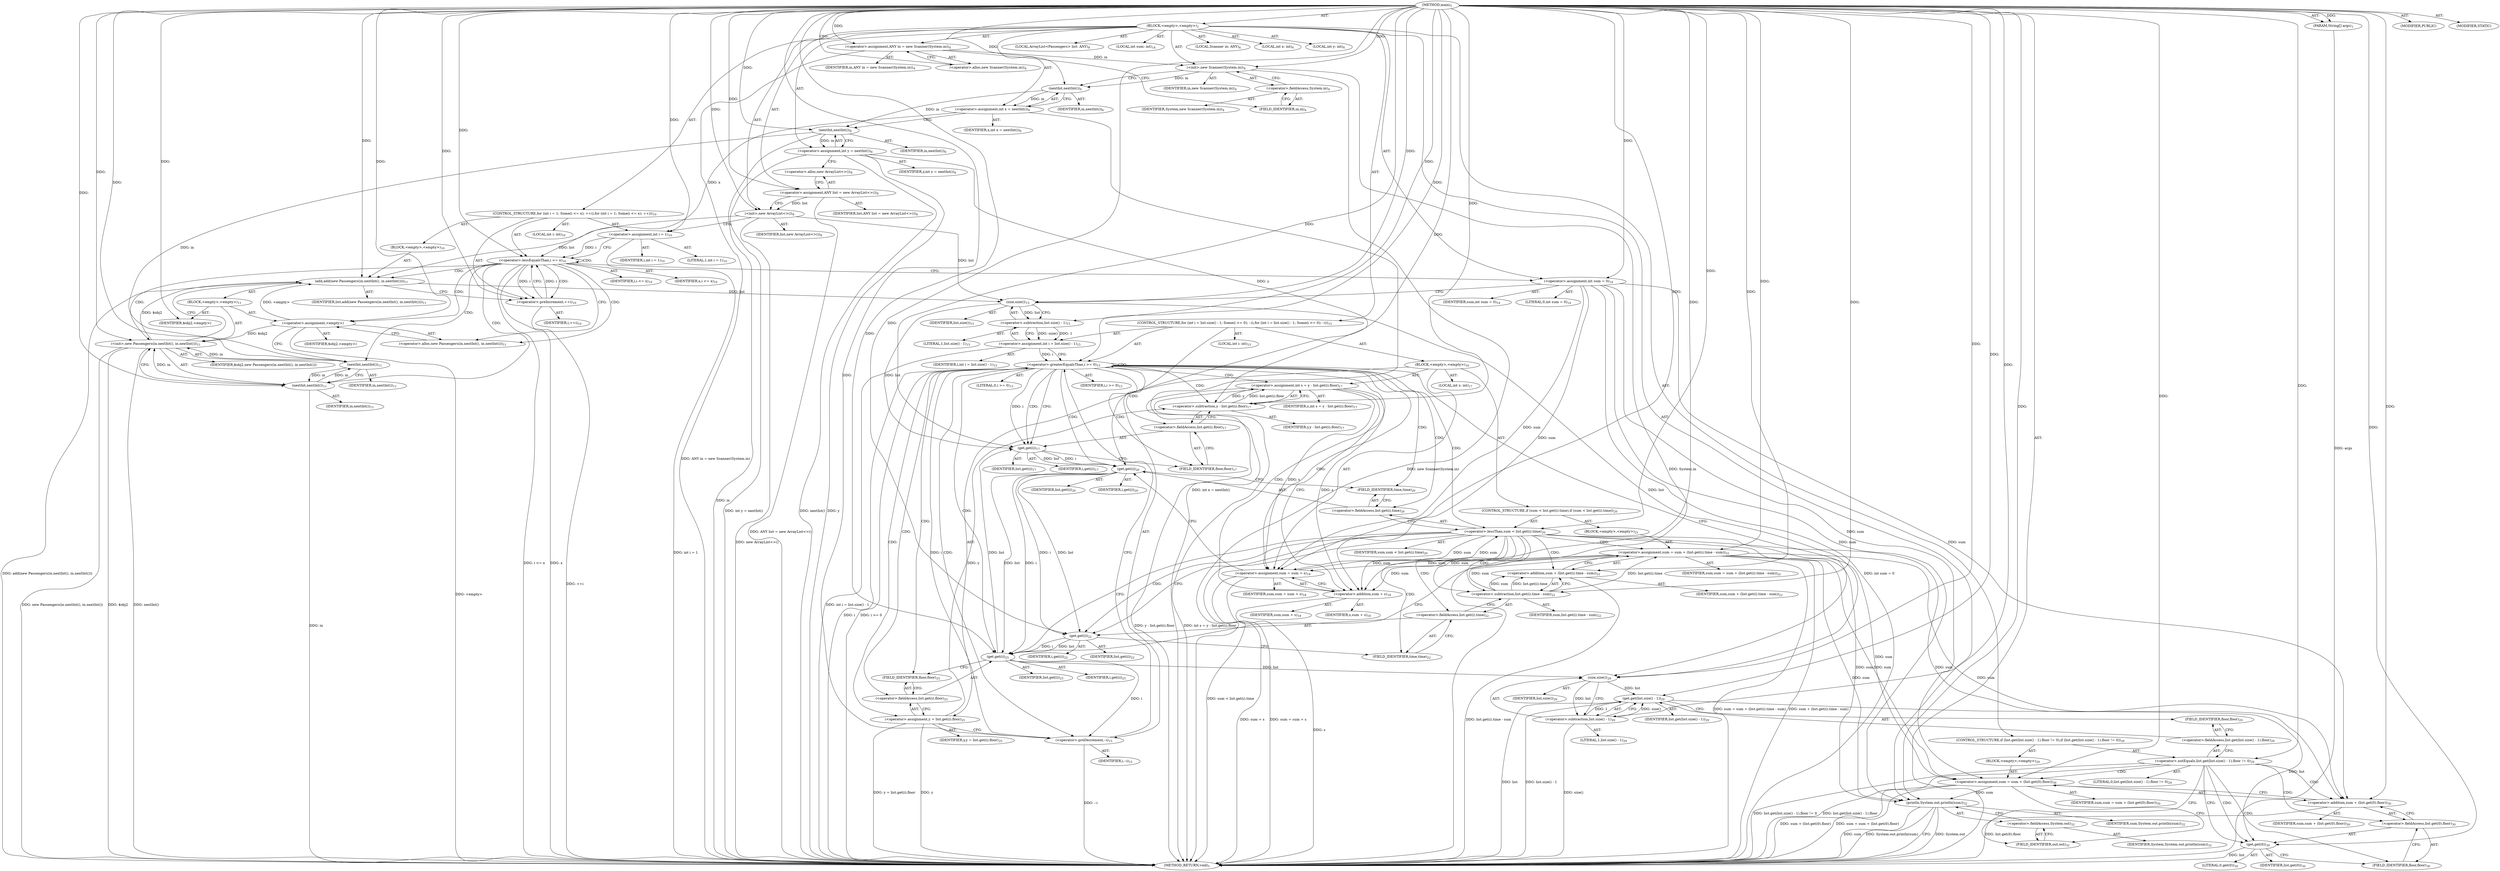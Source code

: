 digraph "main" {  
"21" [label = <(METHOD,main)<SUB>1</SUB>> ]
"22" [label = <(PARAM,String[] args)<SUB>1</SUB>> ]
"23" [label = <(BLOCK,&lt;empty&gt;,&lt;empty&gt;)<SUB>1</SUB>> ]
"4" [label = <(LOCAL,Scanner in: ANY)<SUB>4</SUB>> ]
"24" [label = <(&lt;operator&gt;.assignment,ANY in = new Scanner(System.in))<SUB>4</SUB>> ]
"25" [label = <(IDENTIFIER,in,ANY in = new Scanner(System.in))<SUB>4</SUB>> ]
"26" [label = <(&lt;operator&gt;.alloc,new Scanner(System.in))<SUB>4</SUB>> ]
"27" [label = <(&lt;init&gt;,new Scanner(System.in))<SUB>4</SUB>> ]
"3" [label = <(IDENTIFIER,in,new Scanner(System.in))<SUB>4</SUB>> ]
"28" [label = <(&lt;operator&gt;.fieldAccess,System.in)<SUB>4</SUB>> ]
"29" [label = <(IDENTIFIER,System,new Scanner(System.in))<SUB>4</SUB>> ]
"30" [label = <(FIELD_IDENTIFIER,in,in)<SUB>4</SUB>> ]
"31" [label = <(LOCAL,int x: int)<SUB>6</SUB>> ]
"32" [label = <(LOCAL,int y: int)<SUB>6</SUB>> ]
"33" [label = <(&lt;operator&gt;.assignment,int x = nextInt())<SUB>6</SUB>> ]
"34" [label = <(IDENTIFIER,x,int x = nextInt())<SUB>6</SUB>> ]
"35" [label = <(nextInt,nextInt())<SUB>6</SUB>> ]
"36" [label = <(IDENTIFIER,in,nextInt())<SUB>6</SUB>> ]
"37" [label = <(&lt;operator&gt;.assignment,int y = nextInt())<SUB>6</SUB>> ]
"38" [label = <(IDENTIFIER,y,int y = nextInt())<SUB>6</SUB>> ]
"39" [label = <(nextInt,nextInt())<SUB>6</SUB>> ]
"40" [label = <(IDENTIFIER,in,nextInt())<SUB>6</SUB>> ]
"6" [label = <(LOCAL,ArrayList&lt;Passengers&gt; list: ANY)<SUB>8</SUB>> ]
"41" [label = <(&lt;operator&gt;.assignment,ANY list = new ArrayList&lt;&gt;())<SUB>8</SUB>> ]
"42" [label = <(IDENTIFIER,list,ANY list = new ArrayList&lt;&gt;())<SUB>8</SUB>> ]
"43" [label = <(&lt;operator&gt;.alloc,new ArrayList&lt;&gt;())<SUB>8</SUB>> ]
"44" [label = <(&lt;init&gt;,new ArrayList&lt;&gt;())<SUB>8</SUB>> ]
"5" [label = <(IDENTIFIER,list,new ArrayList&lt;&gt;())<SUB>8</SUB>> ]
"45" [label = <(CONTROL_STRUCTURE,for (int i = 1; Some(i &lt;= x); ++i),for (int i = 1; Some(i &lt;= x); ++i))<SUB>10</SUB>> ]
"46" [label = <(LOCAL,int i: int)<SUB>10</SUB>> ]
"47" [label = <(&lt;operator&gt;.assignment,int i = 1)<SUB>10</SUB>> ]
"48" [label = <(IDENTIFIER,i,int i = 1)<SUB>10</SUB>> ]
"49" [label = <(LITERAL,1,int i = 1)<SUB>10</SUB>> ]
"50" [label = <(&lt;operator&gt;.lessEqualsThan,i &lt;= x)<SUB>10</SUB>> ]
"51" [label = <(IDENTIFIER,i,i &lt;= x)<SUB>10</SUB>> ]
"52" [label = <(IDENTIFIER,x,i &lt;= x)<SUB>10</SUB>> ]
"53" [label = <(&lt;operator&gt;.preIncrement,++i)<SUB>10</SUB>> ]
"54" [label = <(IDENTIFIER,i,++i)<SUB>10</SUB>> ]
"55" [label = <(BLOCK,&lt;empty&gt;,&lt;empty&gt;)<SUB>10</SUB>> ]
"56" [label = <(add,add(new Passengers(in.nextInt(), in.nextInt())))<SUB>11</SUB>> ]
"57" [label = <(IDENTIFIER,list,add(new Passengers(in.nextInt(), in.nextInt())))<SUB>11</SUB>> ]
"58" [label = <(BLOCK,&lt;empty&gt;,&lt;empty&gt;)<SUB>11</SUB>> ]
"59" [label = <(&lt;operator&gt;.assignment,&lt;empty&gt;)> ]
"60" [label = <(IDENTIFIER,$obj2,&lt;empty&gt;)> ]
"61" [label = <(&lt;operator&gt;.alloc,new Passengers(in.nextInt(), in.nextInt()))<SUB>11</SUB>> ]
"62" [label = <(&lt;init&gt;,new Passengers(in.nextInt(), in.nextInt()))<SUB>11</SUB>> ]
"63" [label = <(IDENTIFIER,$obj2,new Passengers(in.nextInt(), in.nextInt()))> ]
"64" [label = <(nextInt,nextInt())<SUB>11</SUB>> ]
"65" [label = <(IDENTIFIER,in,nextInt())<SUB>11</SUB>> ]
"66" [label = <(nextInt,nextInt())<SUB>11</SUB>> ]
"67" [label = <(IDENTIFIER,in,nextInt())<SUB>11</SUB>> ]
"68" [label = <(IDENTIFIER,$obj2,&lt;empty&gt;)> ]
"69" [label = <(LOCAL,int sum: int)<SUB>14</SUB>> ]
"70" [label = <(&lt;operator&gt;.assignment,int sum = 0)<SUB>14</SUB>> ]
"71" [label = <(IDENTIFIER,sum,int sum = 0)<SUB>14</SUB>> ]
"72" [label = <(LITERAL,0,int sum = 0)<SUB>14</SUB>> ]
"73" [label = <(CONTROL_STRUCTURE,for (int i = list.size() - 1; Some(i &gt;= 0); --i),for (int i = list.size() - 1; Some(i &gt;= 0); --i))<SUB>15</SUB>> ]
"74" [label = <(LOCAL,int i: int)<SUB>15</SUB>> ]
"75" [label = <(&lt;operator&gt;.assignment,int i = list.size() - 1)<SUB>15</SUB>> ]
"76" [label = <(IDENTIFIER,i,int i = list.size() - 1)<SUB>15</SUB>> ]
"77" [label = <(&lt;operator&gt;.subtraction,list.size() - 1)<SUB>15</SUB>> ]
"78" [label = <(size,size())<SUB>15</SUB>> ]
"79" [label = <(IDENTIFIER,list,size())<SUB>15</SUB>> ]
"80" [label = <(LITERAL,1,list.size() - 1)<SUB>15</SUB>> ]
"81" [label = <(&lt;operator&gt;.greaterEqualsThan,i &gt;= 0)<SUB>15</SUB>> ]
"82" [label = <(IDENTIFIER,i,i &gt;= 0)<SUB>15</SUB>> ]
"83" [label = <(LITERAL,0,i &gt;= 0)<SUB>15</SUB>> ]
"84" [label = <(&lt;operator&gt;.preDecrement,--i)<SUB>15</SUB>> ]
"85" [label = <(IDENTIFIER,i,--i)<SUB>15</SUB>> ]
"86" [label = <(BLOCK,&lt;empty&gt;,&lt;empty&gt;)<SUB>16</SUB>> ]
"87" [label = <(LOCAL,int s: int)<SUB>17</SUB>> ]
"88" [label = <(&lt;operator&gt;.assignment,int s = y - list.get(i).floor)<SUB>17</SUB>> ]
"89" [label = <(IDENTIFIER,s,int s = y - list.get(i).floor)<SUB>17</SUB>> ]
"90" [label = <(&lt;operator&gt;.subtraction,y - list.get(i).floor)<SUB>17</SUB>> ]
"91" [label = <(IDENTIFIER,y,y - list.get(i).floor)<SUB>17</SUB>> ]
"92" [label = <(&lt;operator&gt;.fieldAccess,list.get(i).floor)<SUB>17</SUB>> ]
"93" [label = <(get,get(i))<SUB>17</SUB>> ]
"94" [label = <(IDENTIFIER,list,get(i))<SUB>17</SUB>> ]
"95" [label = <(IDENTIFIER,i,get(i))<SUB>17</SUB>> ]
"96" [label = <(FIELD_IDENTIFIER,floor,floor)<SUB>17</SUB>> ]
"97" [label = <(&lt;operator&gt;.assignment,sum = sum + s)<SUB>18</SUB>> ]
"98" [label = <(IDENTIFIER,sum,sum = sum + s)<SUB>18</SUB>> ]
"99" [label = <(&lt;operator&gt;.addition,sum + s)<SUB>18</SUB>> ]
"100" [label = <(IDENTIFIER,sum,sum + s)<SUB>18</SUB>> ]
"101" [label = <(IDENTIFIER,s,sum + s)<SUB>18</SUB>> ]
"102" [label = <(CONTROL_STRUCTURE,if (sum &lt; list.get(i).time),if (sum &lt; list.get(i).time))<SUB>20</SUB>> ]
"103" [label = <(&lt;operator&gt;.lessThan,sum &lt; list.get(i).time)<SUB>20</SUB>> ]
"104" [label = <(IDENTIFIER,sum,sum &lt; list.get(i).time)<SUB>20</SUB>> ]
"105" [label = <(&lt;operator&gt;.fieldAccess,list.get(i).time)<SUB>20</SUB>> ]
"106" [label = <(get,get(i))<SUB>20</SUB>> ]
"107" [label = <(IDENTIFIER,list,get(i))<SUB>20</SUB>> ]
"108" [label = <(IDENTIFIER,i,get(i))<SUB>20</SUB>> ]
"109" [label = <(FIELD_IDENTIFIER,time,time)<SUB>20</SUB>> ]
"110" [label = <(BLOCK,&lt;empty&gt;,&lt;empty&gt;)<SUB>21</SUB>> ]
"111" [label = <(&lt;operator&gt;.assignment,sum = sum + (list.get(i).time - sum))<SUB>22</SUB>> ]
"112" [label = <(IDENTIFIER,sum,sum = sum + (list.get(i).time - sum))<SUB>22</SUB>> ]
"113" [label = <(&lt;operator&gt;.addition,sum + (list.get(i).time - sum))<SUB>22</SUB>> ]
"114" [label = <(IDENTIFIER,sum,sum + (list.get(i).time - sum))<SUB>22</SUB>> ]
"115" [label = <(&lt;operator&gt;.subtraction,list.get(i).time - sum)<SUB>22</SUB>> ]
"116" [label = <(&lt;operator&gt;.fieldAccess,list.get(i).time)<SUB>22</SUB>> ]
"117" [label = <(get,get(i))<SUB>22</SUB>> ]
"118" [label = <(IDENTIFIER,list,get(i))<SUB>22</SUB>> ]
"119" [label = <(IDENTIFIER,i,get(i))<SUB>22</SUB>> ]
"120" [label = <(FIELD_IDENTIFIER,time,time)<SUB>22</SUB>> ]
"121" [label = <(IDENTIFIER,sum,list.get(i).time - sum)<SUB>22</SUB>> ]
"122" [label = <(&lt;operator&gt;.assignment,y = list.get(i).floor)<SUB>25</SUB>> ]
"123" [label = <(IDENTIFIER,y,y = list.get(i).floor)<SUB>25</SUB>> ]
"124" [label = <(&lt;operator&gt;.fieldAccess,list.get(i).floor)<SUB>25</SUB>> ]
"125" [label = <(get,get(i))<SUB>25</SUB>> ]
"126" [label = <(IDENTIFIER,list,get(i))<SUB>25</SUB>> ]
"127" [label = <(IDENTIFIER,i,get(i))<SUB>25</SUB>> ]
"128" [label = <(FIELD_IDENTIFIER,floor,floor)<SUB>25</SUB>> ]
"129" [label = <(CONTROL_STRUCTURE,if (list.get(list.size() - 1).floor != 0),if (list.get(list.size() - 1).floor != 0))<SUB>29</SUB>> ]
"130" [label = <(&lt;operator&gt;.notEquals,list.get(list.size() - 1).floor != 0)<SUB>29</SUB>> ]
"131" [label = <(&lt;operator&gt;.fieldAccess,list.get(list.size() - 1).floor)<SUB>29</SUB>> ]
"132" [label = <(get,get(list.size() - 1))<SUB>29</SUB>> ]
"133" [label = <(IDENTIFIER,list,get(list.size() - 1))<SUB>29</SUB>> ]
"134" [label = <(&lt;operator&gt;.subtraction,list.size() - 1)<SUB>29</SUB>> ]
"135" [label = <(size,size())<SUB>29</SUB>> ]
"136" [label = <(IDENTIFIER,list,size())<SUB>29</SUB>> ]
"137" [label = <(LITERAL,1,list.size() - 1)<SUB>29</SUB>> ]
"138" [label = <(FIELD_IDENTIFIER,floor,floor)<SUB>29</SUB>> ]
"139" [label = <(LITERAL,0,list.get(list.size() - 1).floor != 0)<SUB>29</SUB>> ]
"140" [label = <(BLOCK,&lt;empty&gt;,&lt;empty&gt;)<SUB>29</SUB>> ]
"141" [label = <(&lt;operator&gt;.assignment,sum = sum + (list.get(0).floor))<SUB>30</SUB>> ]
"142" [label = <(IDENTIFIER,sum,sum = sum + (list.get(0).floor))<SUB>30</SUB>> ]
"143" [label = <(&lt;operator&gt;.addition,sum + (list.get(0).floor))<SUB>30</SUB>> ]
"144" [label = <(IDENTIFIER,sum,sum + (list.get(0).floor))<SUB>30</SUB>> ]
"145" [label = <(&lt;operator&gt;.fieldAccess,list.get(0).floor)<SUB>30</SUB>> ]
"146" [label = <(get,get(0))<SUB>30</SUB>> ]
"147" [label = <(IDENTIFIER,list,get(0))<SUB>30</SUB>> ]
"148" [label = <(LITERAL,0,get(0))<SUB>30</SUB>> ]
"149" [label = <(FIELD_IDENTIFIER,floor,floor)<SUB>30</SUB>> ]
"150" [label = <(println,System.out.println(sum))<SUB>32</SUB>> ]
"151" [label = <(&lt;operator&gt;.fieldAccess,System.out)<SUB>32</SUB>> ]
"152" [label = <(IDENTIFIER,System,System.out.println(sum))<SUB>32</SUB>> ]
"153" [label = <(FIELD_IDENTIFIER,out,out)<SUB>32</SUB>> ]
"154" [label = <(IDENTIFIER,sum,System.out.println(sum))<SUB>32</SUB>> ]
"155" [label = <(MODIFIER,PUBLIC)> ]
"156" [label = <(MODIFIER,STATIC)> ]
"157" [label = <(METHOD_RETURN,void)<SUB>1</SUB>> ]
  "21" -> "22"  [ label = "AST: "] 
  "21" -> "23"  [ label = "AST: "] 
  "21" -> "155"  [ label = "AST: "] 
  "21" -> "156"  [ label = "AST: "] 
  "21" -> "157"  [ label = "AST: "] 
  "23" -> "4"  [ label = "AST: "] 
  "23" -> "24"  [ label = "AST: "] 
  "23" -> "27"  [ label = "AST: "] 
  "23" -> "31"  [ label = "AST: "] 
  "23" -> "32"  [ label = "AST: "] 
  "23" -> "33"  [ label = "AST: "] 
  "23" -> "37"  [ label = "AST: "] 
  "23" -> "6"  [ label = "AST: "] 
  "23" -> "41"  [ label = "AST: "] 
  "23" -> "44"  [ label = "AST: "] 
  "23" -> "45"  [ label = "AST: "] 
  "23" -> "69"  [ label = "AST: "] 
  "23" -> "70"  [ label = "AST: "] 
  "23" -> "73"  [ label = "AST: "] 
  "23" -> "129"  [ label = "AST: "] 
  "23" -> "150"  [ label = "AST: "] 
  "24" -> "25"  [ label = "AST: "] 
  "24" -> "26"  [ label = "AST: "] 
  "27" -> "3"  [ label = "AST: "] 
  "27" -> "28"  [ label = "AST: "] 
  "28" -> "29"  [ label = "AST: "] 
  "28" -> "30"  [ label = "AST: "] 
  "33" -> "34"  [ label = "AST: "] 
  "33" -> "35"  [ label = "AST: "] 
  "35" -> "36"  [ label = "AST: "] 
  "37" -> "38"  [ label = "AST: "] 
  "37" -> "39"  [ label = "AST: "] 
  "39" -> "40"  [ label = "AST: "] 
  "41" -> "42"  [ label = "AST: "] 
  "41" -> "43"  [ label = "AST: "] 
  "44" -> "5"  [ label = "AST: "] 
  "45" -> "46"  [ label = "AST: "] 
  "45" -> "47"  [ label = "AST: "] 
  "45" -> "50"  [ label = "AST: "] 
  "45" -> "53"  [ label = "AST: "] 
  "45" -> "55"  [ label = "AST: "] 
  "47" -> "48"  [ label = "AST: "] 
  "47" -> "49"  [ label = "AST: "] 
  "50" -> "51"  [ label = "AST: "] 
  "50" -> "52"  [ label = "AST: "] 
  "53" -> "54"  [ label = "AST: "] 
  "55" -> "56"  [ label = "AST: "] 
  "56" -> "57"  [ label = "AST: "] 
  "56" -> "58"  [ label = "AST: "] 
  "58" -> "59"  [ label = "AST: "] 
  "58" -> "62"  [ label = "AST: "] 
  "58" -> "68"  [ label = "AST: "] 
  "59" -> "60"  [ label = "AST: "] 
  "59" -> "61"  [ label = "AST: "] 
  "62" -> "63"  [ label = "AST: "] 
  "62" -> "64"  [ label = "AST: "] 
  "62" -> "66"  [ label = "AST: "] 
  "64" -> "65"  [ label = "AST: "] 
  "66" -> "67"  [ label = "AST: "] 
  "70" -> "71"  [ label = "AST: "] 
  "70" -> "72"  [ label = "AST: "] 
  "73" -> "74"  [ label = "AST: "] 
  "73" -> "75"  [ label = "AST: "] 
  "73" -> "81"  [ label = "AST: "] 
  "73" -> "84"  [ label = "AST: "] 
  "73" -> "86"  [ label = "AST: "] 
  "75" -> "76"  [ label = "AST: "] 
  "75" -> "77"  [ label = "AST: "] 
  "77" -> "78"  [ label = "AST: "] 
  "77" -> "80"  [ label = "AST: "] 
  "78" -> "79"  [ label = "AST: "] 
  "81" -> "82"  [ label = "AST: "] 
  "81" -> "83"  [ label = "AST: "] 
  "84" -> "85"  [ label = "AST: "] 
  "86" -> "87"  [ label = "AST: "] 
  "86" -> "88"  [ label = "AST: "] 
  "86" -> "97"  [ label = "AST: "] 
  "86" -> "102"  [ label = "AST: "] 
  "86" -> "122"  [ label = "AST: "] 
  "88" -> "89"  [ label = "AST: "] 
  "88" -> "90"  [ label = "AST: "] 
  "90" -> "91"  [ label = "AST: "] 
  "90" -> "92"  [ label = "AST: "] 
  "92" -> "93"  [ label = "AST: "] 
  "92" -> "96"  [ label = "AST: "] 
  "93" -> "94"  [ label = "AST: "] 
  "93" -> "95"  [ label = "AST: "] 
  "97" -> "98"  [ label = "AST: "] 
  "97" -> "99"  [ label = "AST: "] 
  "99" -> "100"  [ label = "AST: "] 
  "99" -> "101"  [ label = "AST: "] 
  "102" -> "103"  [ label = "AST: "] 
  "102" -> "110"  [ label = "AST: "] 
  "103" -> "104"  [ label = "AST: "] 
  "103" -> "105"  [ label = "AST: "] 
  "105" -> "106"  [ label = "AST: "] 
  "105" -> "109"  [ label = "AST: "] 
  "106" -> "107"  [ label = "AST: "] 
  "106" -> "108"  [ label = "AST: "] 
  "110" -> "111"  [ label = "AST: "] 
  "111" -> "112"  [ label = "AST: "] 
  "111" -> "113"  [ label = "AST: "] 
  "113" -> "114"  [ label = "AST: "] 
  "113" -> "115"  [ label = "AST: "] 
  "115" -> "116"  [ label = "AST: "] 
  "115" -> "121"  [ label = "AST: "] 
  "116" -> "117"  [ label = "AST: "] 
  "116" -> "120"  [ label = "AST: "] 
  "117" -> "118"  [ label = "AST: "] 
  "117" -> "119"  [ label = "AST: "] 
  "122" -> "123"  [ label = "AST: "] 
  "122" -> "124"  [ label = "AST: "] 
  "124" -> "125"  [ label = "AST: "] 
  "124" -> "128"  [ label = "AST: "] 
  "125" -> "126"  [ label = "AST: "] 
  "125" -> "127"  [ label = "AST: "] 
  "129" -> "130"  [ label = "AST: "] 
  "129" -> "140"  [ label = "AST: "] 
  "130" -> "131"  [ label = "AST: "] 
  "130" -> "139"  [ label = "AST: "] 
  "131" -> "132"  [ label = "AST: "] 
  "131" -> "138"  [ label = "AST: "] 
  "132" -> "133"  [ label = "AST: "] 
  "132" -> "134"  [ label = "AST: "] 
  "134" -> "135"  [ label = "AST: "] 
  "134" -> "137"  [ label = "AST: "] 
  "135" -> "136"  [ label = "AST: "] 
  "140" -> "141"  [ label = "AST: "] 
  "141" -> "142"  [ label = "AST: "] 
  "141" -> "143"  [ label = "AST: "] 
  "143" -> "144"  [ label = "AST: "] 
  "143" -> "145"  [ label = "AST: "] 
  "145" -> "146"  [ label = "AST: "] 
  "145" -> "149"  [ label = "AST: "] 
  "146" -> "147"  [ label = "AST: "] 
  "146" -> "148"  [ label = "AST: "] 
  "150" -> "151"  [ label = "AST: "] 
  "150" -> "154"  [ label = "AST: "] 
  "151" -> "152"  [ label = "AST: "] 
  "151" -> "153"  [ label = "AST: "] 
  "24" -> "30"  [ label = "CFG: "] 
  "27" -> "35"  [ label = "CFG: "] 
  "33" -> "39"  [ label = "CFG: "] 
  "37" -> "43"  [ label = "CFG: "] 
  "41" -> "44"  [ label = "CFG: "] 
  "44" -> "47"  [ label = "CFG: "] 
  "70" -> "78"  [ label = "CFG: "] 
  "150" -> "157"  [ label = "CFG: "] 
  "26" -> "24"  [ label = "CFG: "] 
  "28" -> "27"  [ label = "CFG: "] 
  "35" -> "33"  [ label = "CFG: "] 
  "39" -> "37"  [ label = "CFG: "] 
  "43" -> "41"  [ label = "CFG: "] 
  "47" -> "50"  [ label = "CFG: "] 
  "50" -> "61"  [ label = "CFG: "] 
  "50" -> "70"  [ label = "CFG: "] 
  "53" -> "50"  [ label = "CFG: "] 
  "75" -> "81"  [ label = "CFG: "] 
  "81" -> "93"  [ label = "CFG: "] 
  "81" -> "135"  [ label = "CFG: "] 
  "84" -> "81"  [ label = "CFG: "] 
  "130" -> "146"  [ label = "CFG: "] 
  "130" -> "153"  [ label = "CFG: "] 
  "151" -> "150"  [ label = "CFG: "] 
  "30" -> "28"  [ label = "CFG: "] 
  "56" -> "53"  [ label = "CFG: "] 
  "77" -> "75"  [ label = "CFG: "] 
  "88" -> "99"  [ label = "CFG: "] 
  "97" -> "106"  [ label = "CFG: "] 
  "122" -> "84"  [ label = "CFG: "] 
  "131" -> "130"  [ label = "CFG: "] 
  "141" -> "153"  [ label = "CFG: "] 
  "153" -> "151"  [ label = "CFG: "] 
  "78" -> "77"  [ label = "CFG: "] 
  "90" -> "88"  [ label = "CFG: "] 
  "99" -> "97"  [ label = "CFG: "] 
  "103" -> "117"  [ label = "CFG: "] 
  "103" -> "125"  [ label = "CFG: "] 
  "124" -> "122"  [ label = "CFG: "] 
  "132" -> "138"  [ label = "CFG: "] 
  "138" -> "131"  [ label = "CFG: "] 
  "143" -> "141"  [ label = "CFG: "] 
  "59" -> "64"  [ label = "CFG: "] 
  "62" -> "56"  [ label = "CFG: "] 
  "92" -> "90"  [ label = "CFG: "] 
  "105" -> "103"  [ label = "CFG: "] 
  "111" -> "125"  [ label = "CFG: "] 
  "125" -> "128"  [ label = "CFG: "] 
  "128" -> "124"  [ label = "CFG: "] 
  "134" -> "132"  [ label = "CFG: "] 
  "145" -> "143"  [ label = "CFG: "] 
  "61" -> "59"  [ label = "CFG: "] 
  "64" -> "66"  [ label = "CFG: "] 
  "66" -> "62"  [ label = "CFG: "] 
  "93" -> "96"  [ label = "CFG: "] 
  "96" -> "92"  [ label = "CFG: "] 
  "106" -> "109"  [ label = "CFG: "] 
  "109" -> "105"  [ label = "CFG: "] 
  "113" -> "111"  [ label = "CFG: "] 
  "135" -> "134"  [ label = "CFG: "] 
  "146" -> "149"  [ label = "CFG: "] 
  "149" -> "145"  [ label = "CFG: "] 
  "115" -> "113"  [ label = "CFG: "] 
  "116" -> "115"  [ label = "CFG: "] 
  "117" -> "120"  [ label = "CFG: "] 
  "120" -> "116"  [ label = "CFG: "] 
  "21" -> "26"  [ label = "CFG: "] 
  "22" -> "157"  [ label = "DDG: args"] 
  "24" -> "157"  [ label = "DDG: ANY in = new Scanner(System.in)"] 
  "27" -> "157"  [ label = "DDG: System.in"] 
  "27" -> "157"  [ label = "DDG: new Scanner(System.in)"] 
  "33" -> "157"  [ label = "DDG: int x = nextInt()"] 
  "37" -> "157"  [ label = "DDG: y"] 
  "39" -> "157"  [ label = "DDG: in"] 
  "37" -> "157"  [ label = "DDG: nextInt()"] 
  "37" -> "157"  [ label = "DDG: int y = nextInt()"] 
  "41" -> "157"  [ label = "DDG: ANY list = new ArrayList&lt;&gt;()"] 
  "44" -> "157"  [ label = "DDG: new ArrayList&lt;&gt;()"] 
  "47" -> "157"  [ label = "DDG: int i = 1"] 
  "50" -> "157"  [ label = "DDG: x"] 
  "50" -> "157"  [ label = "DDG: i &lt;= x"] 
  "70" -> "157"  [ label = "DDG: int sum = 0"] 
  "75" -> "157"  [ label = "DDG: int i = list.size() - 1"] 
  "81" -> "157"  [ label = "DDG: i"] 
  "81" -> "157"  [ label = "DDG: i &gt;= 0"] 
  "132" -> "157"  [ label = "DDG: list"] 
  "134" -> "157"  [ label = "DDG: size()"] 
  "132" -> "157"  [ label = "DDG: list.size() - 1"] 
  "130" -> "157"  [ label = "DDG: list.get(list.size() - 1).floor"] 
  "130" -> "157"  [ label = "DDG: list.get(list.size() - 1).floor != 0"] 
  "146" -> "157"  [ label = "DDG: list"] 
  "143" -> "157"  [ label = "DDG: list.get(0).floor"] 
  "141" -> "157"  [ label = "DDG: sum + (list.get(0).floor)"] 
  "141" -> "157"  [ label = "DDG: sum = sum + (list.get(0).floor)"] 
  "150" -> "157"  [ label = "DDG: System.out"] 
  "150" -> "157"  [ label = "DDG: sum"] 
  "150" -> "157"  [ label = "DDG: System.out.println(sum)"] 
  "88" -> "157"  [ label = "DDG: y - list.get(i).floor"] 
  "88" -> "157"  [ label = "DDG: int s = y - list.get(i).floor"] 
  "99" -> "157"  [ label = "DDG: s"] 
  "97" -> "157"  [ label = "DDG: sum + s"] 
  "97" -> "157"  [ label = "DDG: sum = sum + s"] 
  "103" -> "157"  [ label = "DDG: sum &lt; list.get(i).time"] 
  "113" -> "157"  [ label = "DDG: list.get(i).time - sum"] 
  "111" -> "157"  [ label = "DDG: sum + (list.get(i).time - sum)"] 
  "111" -> "157"  [ label = "DDG: sum = sum + (list.get(i).time - sum)"] 
  "122" -> "157"  [ label = "DDG: y"] 
  "122" -> "157"  [ label = "DDG: y = list.get(i).floor"] 
  "84" -> "157"  [ label = "DDG: --i"] 
  "59" -> "157"  [ label = "DDG: &lt;empty&gt;"] 
  "62" -> "157"  [ label = "DDG: $obj2"] 
  "62" -> "157"  [ label = "DDG: nextInt()"] 
  "66" -> "157"  [ label = "DDG: in"] 
  "62" -> "157"  [ label = "DDG: new Passengers(in.nextInt(), in.nextInt())"] 
  "56" -> "157"  [ label = "DDG: add(new Passengers(in.nextInt(), in.nextInt()))"] 
  "53" -> "157"  [ label = "DDG: ++i"] 
  "21" -> "22"  [ label = "DDG: "] 
  "21" -> "24"  [ label = "DDG: "] 
  "35" -> "33"  [ label = "DDG: in"] 
  "39" -> "37"  [ label = "DDG: in"] 
  "21" -> "41"  [ label = "DDG: "] 
  "21" -> "70"  [ label = "DDG: "] 
  "24" -> "27"  [ label = "DDG: in"] 
  "21" -> "27"  [ label = "DDG: "] 
  "41" -> "44"  [ label = "DDG: list"] 
  "21" -> "44"  [ label = "DDG: "] 
  "21" -> "47"  [ label = "DDG: "] 
  "77" -> "75"  [ label = "DDG: size()"] 
  "77" -> "75"  [ label = "DDG: 1"] 
  "70" -> "150"  [ label = "DDG: sum"] 
  "141" -> "150"  [ label = "DDG: sum"] 
  "103" -> "150"  [ label = "DDG: sum"] 
  "111" -> "150"  [ label = "DDG: sum"] 
  "21" -> "150"  [ label = "DDG: "] 
  "27" -> "35"  [ label = "DDG: in"] 
  "21" -> "35"  [ label = "DDG: "] 
  "35" -> "39"  [ label = "DDG: in"] 
  "21" -> "39"  [ label = "DDG: "] 
  "47" -> "50"  [ label = "DDG: i"] 
  "53" -> "50"  [ label = "DDG: i"] 
  "21" -> "50"  [ label = "DDG: "] 
  "33" -> "50"  [ label = "DDG: x"] 
  "50" -> "53"  [ label = "DDG: i"] 
  "21" -> "53"  [ label = "DDG: "] 
  "75" -> "81"  [ label = "DDG: i"] 
  "84" -> "81"  [ label = "DDG: i"] 
  "21" -> "81"  [ label = "DDG: "] 
  "125" -> "84"  [ label = "DDG: i"] 
  "21" -> "84"  [ label = "DDG: "] 
  "90" -> "88"  [ label = "DDG: y"] 
  "90" -> "88"  [ label = "DDG: list.get(i).floor"] 
  "70" -> "97"  [ label = "DDG: sum"] 
  "103" -> "97"  [ label = "DDG: sum"] 
  "111" -> "97"  [ label = "DDG: sum"] 
  "21" -> "97"  [ label = "DDG: "] 
  "88" -> "97"  [ label = "DDG: s"] 
  "21" -> "130"  [ label = "DDG: "] 
  "70" -> "141"  [ label = "DDG: sum"] 
  "103" -> "141"  [ label = "DDG: sum"] 
  "111" -> "141"  [ label = "DDG: sum"] 
  "21" -> "141"  [ label = "DDG: "] 
  "44" -> "56"  [ label = "DDG: list"] 
  "21" -> "56"  [ label = "DDG: "] 
  "59" -> "56"  [ label = "DDG: &lt;empty&gt;"] 
  "62" -> "56"  [ label = "DDG: $obj2"] 
  "78" -> "77"  [ label = "DDG: list"] 
  "21" -> "77"  [ label = "DDG: "] 
  "21" -> "59"  [ label = "DDG: "] 
  "21" -> "68"  [ label = "DDG: "] 
  "44" -> "78"  [ label = "DDG: list"] 
  "56" -> "78"  [ label = "DDG: list"] 
  "21" -> "78"  [ label = "DDG: "] 
  "37" -> "90"  [ label = "DDG: y"] 
  "122" -> "90"  [ label = "DDG: y"] 
  "21" -> "90"  [ label = "DDG: "] 
  "70" -> "99"  [ label = "DDG: sum"] 
  "103" -> "99"  [ label = "DDG: sum"] 
  "111" -> "99"  [ label = "DDG: sum"] 
  "21" -> "99"  [ label = "DDG: "] 
  "88" -> "99"  [ label = "DDG: s"] 
  "97" -> "103"  [ label = "DDG: sum"] 
  "21" -> "103"  [ label = "DDG: "] 
  "115" -> "111"  [ label = "DDG: sum"] 
  "21" -> "111"  [ label = "DDG: "] 
  "115" -> "111"  [ label = "DDG: list.get(i).time"] 
  "135" -> "132"  [ label = "DDG: list"] 
  "21" -> "132"  [ label = "DDG: "] 
  "134" -> "132"  [ label = "DDG: size()"] 
  "134" -> "132"  [ label = "DDG: 1"] 
  "70" -> "143"  [ label = "DDG: sum"] 
  "103" -> "143"  [ label = "DDG: sum"] 
  "111" -> "143"  [ label = "DDG: sum"] 
  "21" -> "143"  [ label = "DDG: "] 
  "59" -> "62"  [ label = "DDG: $obj2"] 
  "21" -> "62"  [ label = "DDG: "] 
  "64" -> "62"  [ label = "DDG: in"] 
  "66" -> "62"  [ label = "DDG: in"] 
  "106" -> "125"  [ label = "DDG: list"] 
  "117" -> "125"  [ label = "DDG: list"] 
  "21" -> "125"  [ label = "DDG: "] 
  "106" -> "125"  [ label = "DDG: i"] 
  "117" -> "125"  [ label = "DDG: i"] 
  "135" -> "134"  [ label = "DDG: list"] 
  "21" -> "134"  [ label = "DDG: "] 
  "39" -> "64"  [ label = "DDG: in"] 
  "66" -> "64"  [ label = "DDG: in"] 
  "21" -> "64"  [ label = "DDG: "] 
  "64" -> "66"  [ label = "DDG: in"] 
  "21" -> "66"  [ label = "DDG: "] 
  "78" -> "93"  [ label = "DDG: list"] 
  "125" -> "93"  [ label = "DDG: list"] 
  "21" -> "93"  [ label = "DDG: "] 
  "81" -> "93"  [ label = "DDG: i"] 
  "93" -> "106"  [ label = "DDG: list"] 
  "21" -> "106"  [ label = "DDG: "] 
  "93" -> "106"  [ label = "DDG: i"] 
  "115" -> "113"  [ label = "DDG: sum"] 
  "21" -> "113"  [ label = "DDG: "] 
  "115" -> "113"  [ label = "DDG: list.get(i).time"] 
  "78" -> "135"  [ label = "DDG: list"] 
  "125" -> "135"  [ label = "DDG: list"] 
  "21" -> "135"  [ label = "DDG: "] 
  "132" -> "146"  [ label = "DDG: list"] 
  "21" -> "146"  [ label = "DDG: "] 
  "103" -> "115"  [ label = "DDG: sum"] 
  "21" -> "115"  [ label = "DDG: "] 
  "106" -> "117"  [ label = "DDG: list"] 
  "21" -> "117"  [ label = "DDG: "] 
  "106" -> "117"  [ label = "DDG: i"] 
  "50" -> "64"  [ label = "CDG: "] 
  "50" -> "66"  [ label = "CDG: "] 
  "50" -> "56"  [ label = "CDG: "] 
  "50" -> "50"  [ label = "CDG: "] 
  "50" -> "59"  [ label = "CDG: "] 
  "50" -> "61"  [ label = "CDG: "] 
  "50" -> "53"  [ label = "CDG: "] 
  "50" -> "62"  [ label = "CDG: "] 
  "81" -> "96"  [ label = "CDG: "] 
  "81" -> "122"  [ label = "CDG: "] 
  "81" -> "99"  [ label = "CDG: "] 
  "81" -> "128"  [ label = "CDG: "] 
  "81" -> "81"  [ label = "CDG: "] 
  "81" -> "84"  [ label = "CDG: "] 
  "81" -> "103"  [ label = "CDG: "] 
  "81" -> "92"  [ label = "CDG: "] 
  "81" -> "106"  [ label = "CDG: "] 
  "81" -> "97"  [ label = "CDG: "] 
  "81" -> "93"  [ label = "CDG: "] 
  "81" -> "90"  [ label = "CDG: "] 
  "81" -> "105"  [ label = "CDG: "] 
  "81" -> "88"  [ label = "CDG: "] 
  "81" -> "124"  [ label = "CDG: "] 
  "81" -> "125"  [ label = "CDG: "] 
  "81" -> "109"  [ label = "CDG: "] 
  "130" -> "141"  [ label = "CDG: "] 
  "130" -> "145"  [ label = "CDG: "] 
  "130" -> "146"  [ label = "CDG: "] 
  "130" -> "149"  [ label = "CDG: "] 
  "130" -> "143"  [ label = "CDG: "] 
  "103" -> "115"  [ label = "CDG: "] 
  "103" -> "120"  [ label = "CDG: "] 
  "103" -> "113"  [ label = "CDG: "] 
  "103" -> "116"  [ label = "CDG: "] 
  "103" -> "117"  [ label = "CDG: "] 
  "103" -> "111"  [ label = "CDG: "] 
}
